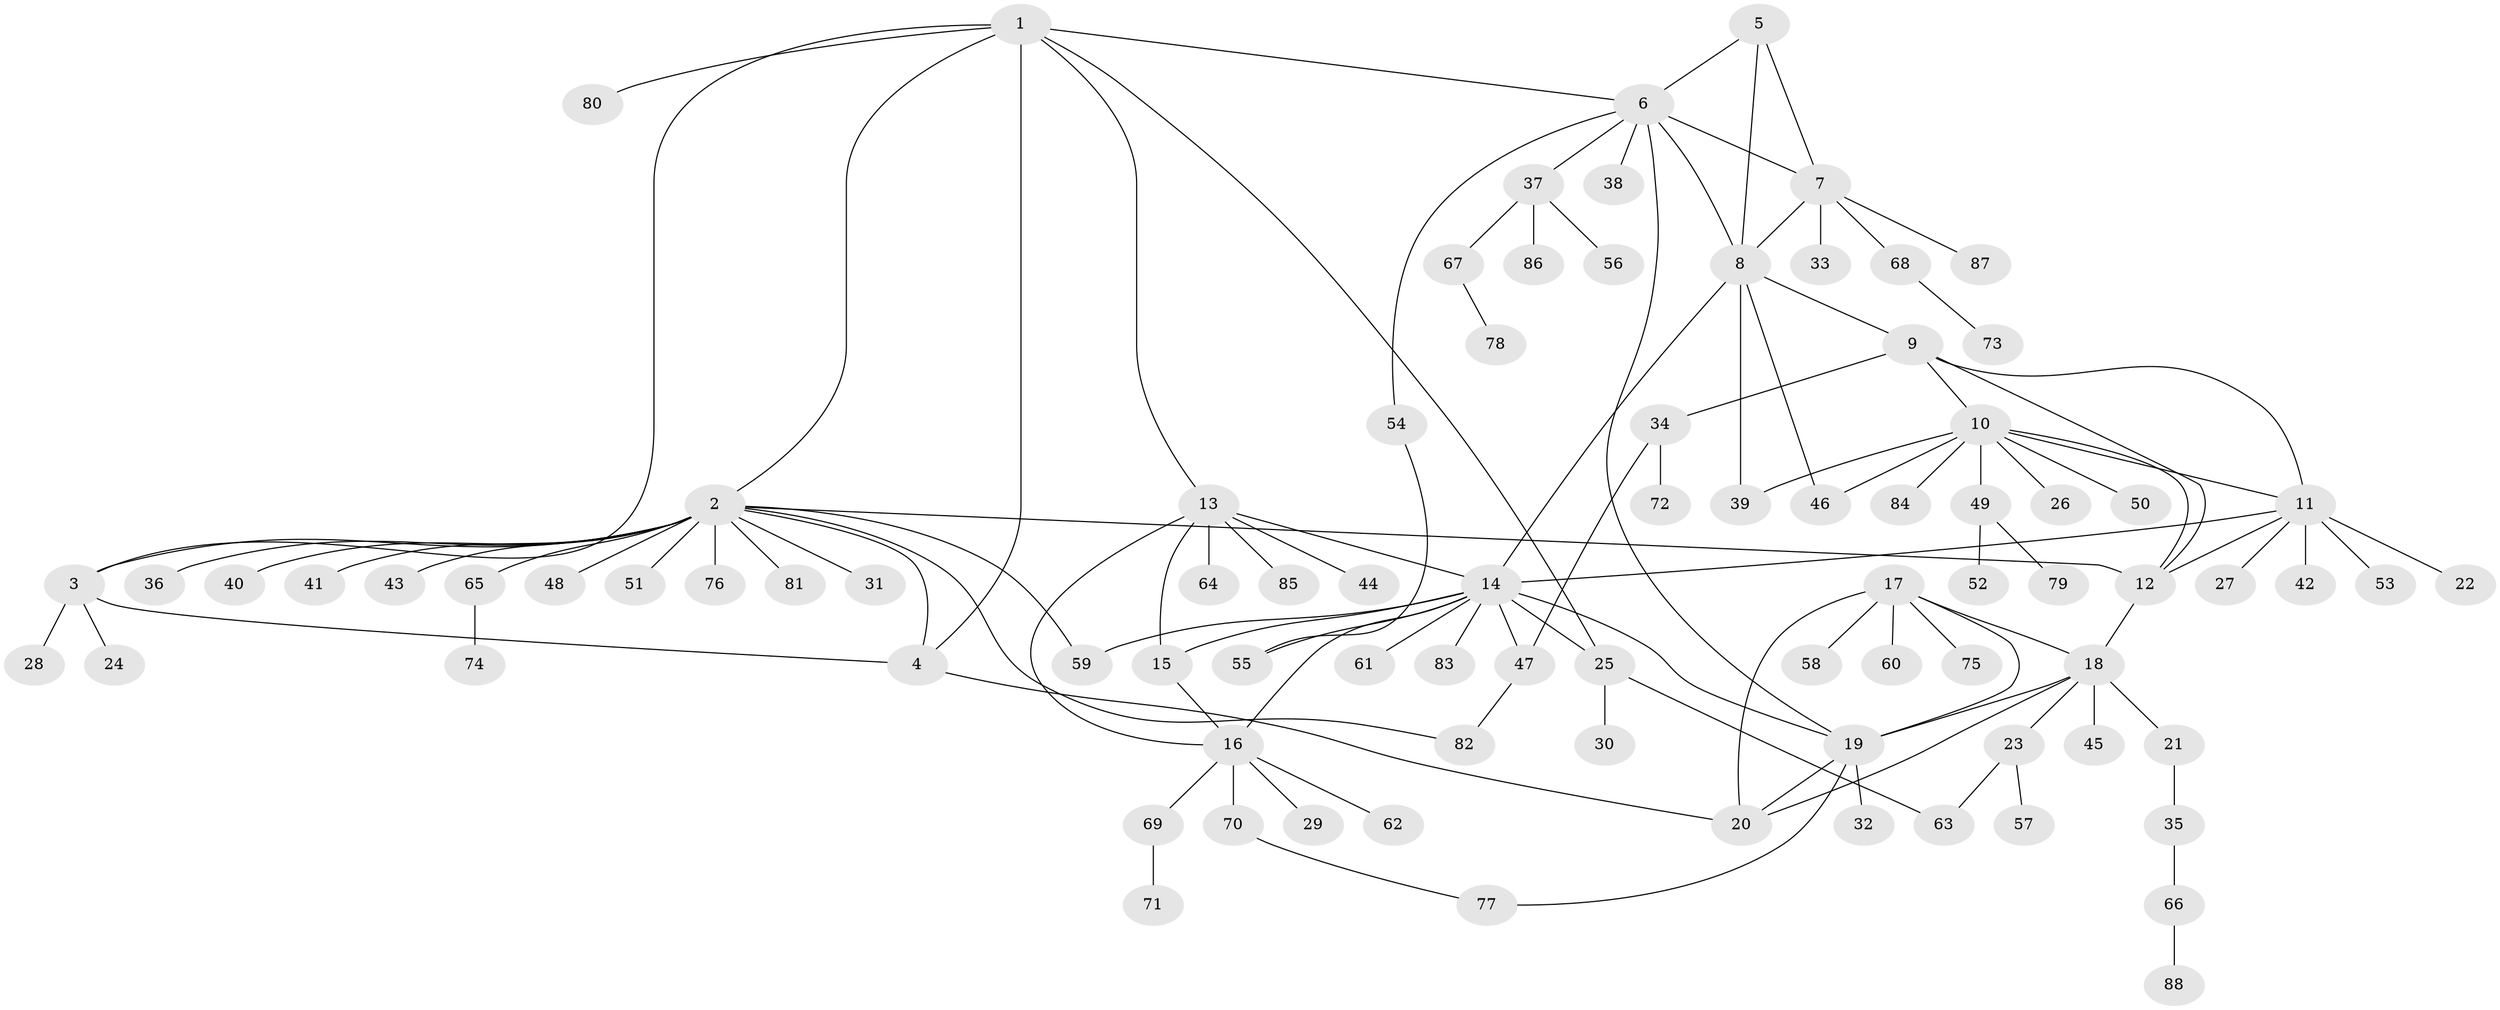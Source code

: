 // Generated by graph-tools (version 1.1) at 2025/55/03/09/25 04:55:48]
// undirected, 88 vertices, 117 edges
graph export_dot {
graph [start="1"]
  node [color=gray90,style=filled];
  1;
  2;
  3;
  4;
  5;
  6;
  7;
  8;
  9;
  10;
  11;
  12;
  13;
  14;
  15;
  16;
  17;
  18;
  19;
  20;
  21;
  22;
  23;
  24;
  25;
  26;
  27;
  28;
  29;
  30;
  31;
  32;
  33;
  34;
  35;
  36;
  37;
  38;
  39;
  40;
  41;
  42;
  43;
  44;
  45;
  46;
  47;
  48;
  49;
  50;
  51;
  52;
  53;
  54;
  55;
  56;
  57;
  58;
  59;
  60;
  61;
  62;
  63;
  64;
  65;
  66;
  67;
  68;
  69;
  70;
  71;
  72;
  73;
  74;
  75;
  76;
  77;
  78;
  79;
  80;
  81;
  82;
  83;
  84;
  85;
  86;
  87;
  88;
  1 -- 2;
  1 -- 3;
  1 -- 4;
  1 -- 6;
  1 -- 13;
  1 -- 25;
  1 -- 80;
  2 -- 3;
  2 -- 4;
  2 -- 12;
  2 -- 31;
  2 -- 36;
  2 -- 40;
  2 -- 41;
  2 -- 43;
  2 -- 48;
  2 -- 51;
  2 -- 59;
  2 -- 65;
  2 -- 76;
  2 -- 81;
  2 -- 82;
  3 -- 4;
  3 -- 24;
  3 -- 28;
  4 -- 20;
  5 -- 6;
  5 -- 7;
  5 -- 8;
  6 -- 7;
  6 -- 8;
  6 -- 19;
  6 -- 37;
  6 -- 38;
  6 -- 54;
  7 -- 8;
  7 -- 33;
  7 -- 68;
  7 -- 87;
  8 -- 9;
  8 -- 14;
  8 -- 39;
  8 -- 46;
  9 -- 10;
  9 -- 11;
  9 -- 12;
  9 -- 34;
  10 -- 11;
  10 -- 12;
  10 -- 26;
  10 -- 39;
  10 -- 46;
  10 -- 49;
  10 -- 50;
  10 -- 84;
  11 -- 12;
  11 -- 14;
  11 -- 22;
  11 -- 27;
  11 -- 42;
  11 -- 53;
  12 -- 18;
  13 -- 14;
  13 -- 15;
  13 -- 16;
  13 -- 44;
  13 -- 64;
  13 -- 85;
  14 -- 15;
  14 -- 16;
  14 -- 19;
  14 -- 25;
  14 -- 47;
  14 -- 55;
  14 -- 59;
  14 -- 61;
  14 -- 83;
  15 -- 16;
  16 -- 29;
  16 -- 62;
  16 -- 69;
  16 -- 70;
  17 -- 18;
  17 -- 19;
  17 -- 20;
  17 -- 58;
  17 -- 60;
  17 -- 75;
  18 -- 19;
  18 -- 20;
  18 -- 21;
  18 -- 23;
  18 -- 45;
  19 -- 20;
  19 -- 32;
  19 -- 77;
  21 -- 35;
  23 -- 57;
  23 -- 63;
  25 -- 30;
  25 -- 63;
  34 -- 47;
  34 -- 72;
  35 -- 66;
  37 -- 56;
  37 -- 67;
  37 -- 86;
  47 -- 82;
  49 -- 52;
  49 -- 79;
  54 -- 55;
  65 -- 74;
  66 -- 88;
  67 -- 78;
  68 -- 73;
  69 -- 71;
  70 -- 77;
}
